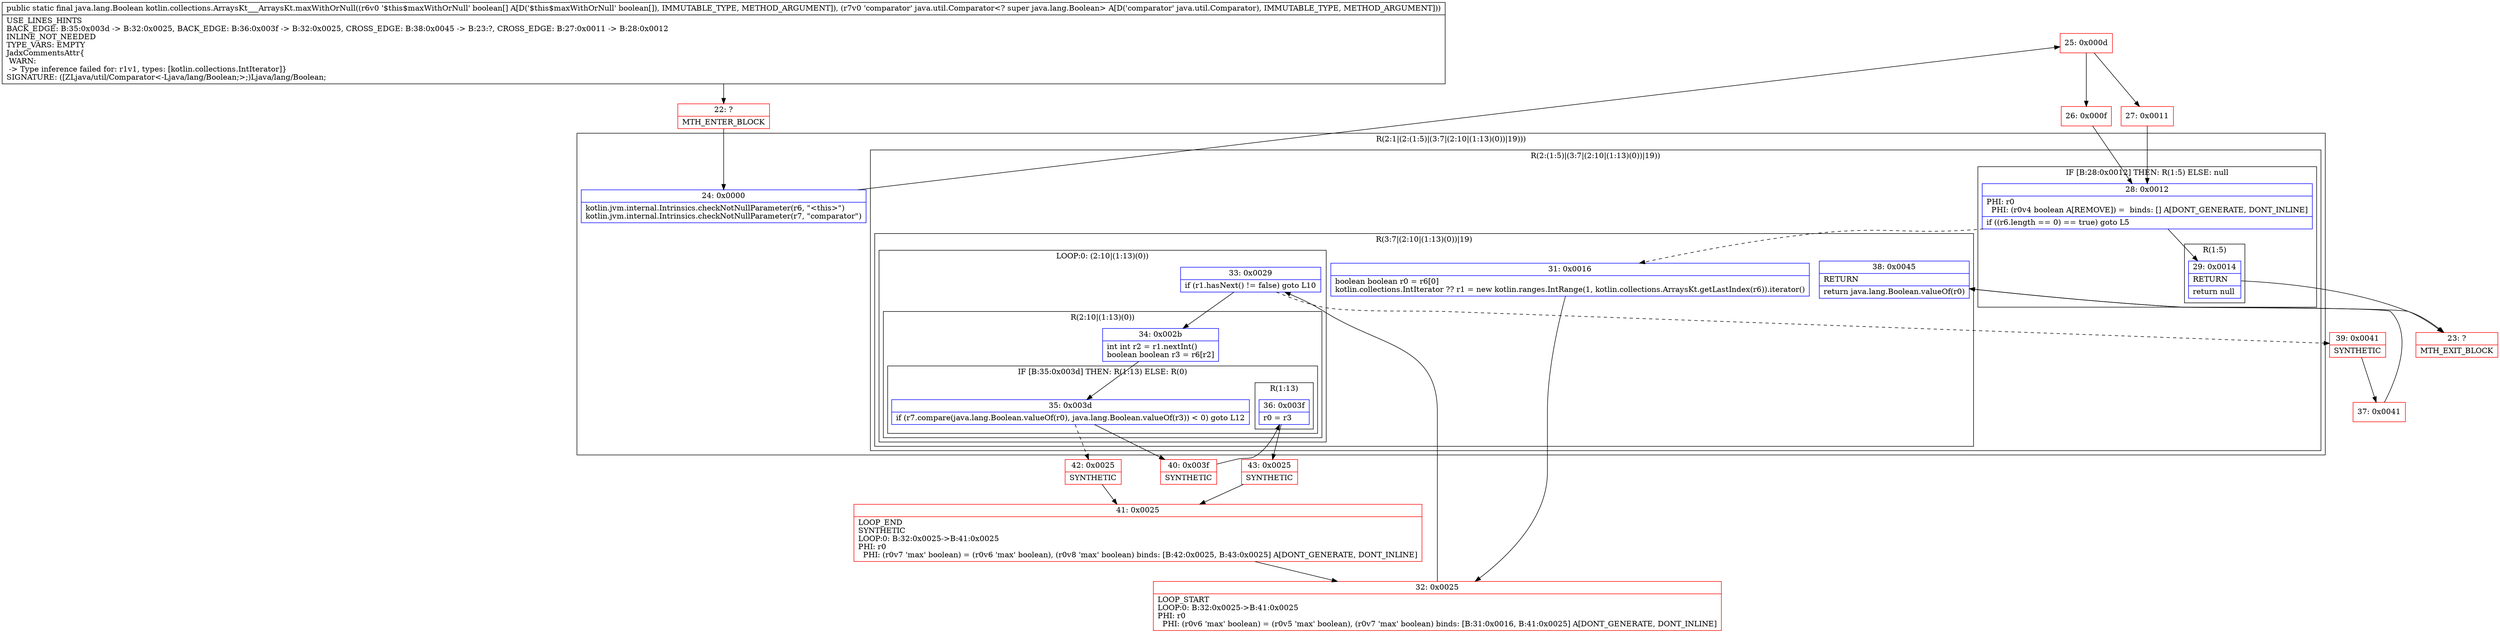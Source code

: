 digraph "CFG forkotlin.collections.ArraysKt___ArraysKt.maxWithOrNull([ZLjava\/util\/Comparator;)Ljava\/lang\/Boolean;" {
subgraph cluster_Region_3276774 {
label = "R(2:1|(2:(1:5)|(3:7|(2:10|(1:13)(0))|19)))";
node [shape=record,color=blue];
Node_24 [shape=record,label="{24\:\ 0x0000|kotlin.jvm.internal.Intrinsics.checkNotNullParameter(r6, \"\<this\>\")\lkotlin.jvm.internal.Intrinsics.checkNotNullParameter(r7, \"comparator\")\l}"];
subgraph cluster_Region_1033491120 {
label = "R(2:(1:5)|(3:7|(2:10|(1:13)(0))|19))";
node [shape=record,color=blue];
subgraph cluster_IfRegion_260166552 {
label = "IF [B:28:0x0012] THEN: R(1:5) ELSE: null";
node [shape=record,color=blue];
Node_28 [shape=record,label="{28\:\ 0x0012|PHI: r0 \l  PHI: (r0v4 boolean A[REMOVE]) =  binds: [] A[DONT_GENERATE, DONT_INLINE]\l|if ((r6.length == 0) == true) goto L5\l}"];
subgraph cluster_Region_245893195 {
label = "R(1:5)";
node [shape=record,color=blue];
Node_29 [shape=record,label="{29\:\ 0x0014|RETURN\l|return null\l}"];
}
}
subgraph cluster_Region_770154206 {
label = "R(3:7|(2:10|(1:13)(0))|19)";
node [shape=record,color=blue];
Node_31 [shape=record,label="{31\:\ 0x0016|boolean boolean r0 = r6[0]\lkotlin.collections.IntIterator ?? r1 = new kotlin.ranges.IntRange(1, kotlin.collections.ArraysKt.getLastIndex(r6)).iterator()\l}"];
subgraph cluster_LoopRegion_715787210 {
label = "LOOP:0: (2:10|(1:13)(0))";
node [shape=record,color=blue];
Node_33 [shape=record,label="{33\:\ 0x0029|if (r1.hasNext() != false) goto L10\l}"];
subgraph cluster_Region_1001025839 {
label = "R(2:10|(1:13)(0))";
node [shape=record,color=blue];
Node_34 [shape=record,label="{34\:\ 0x002b|int int r2 = r1.nextInt()\lboolean boolean r3 = r6[r2]\l}"];
subgraph cluster_IfRegion_1716189835 {
label = "IF [B:35:0x003d] THEN: R(1:13) ELSE: R(0)";
node [shape=record,color=blue];
Node_35 [shape=record,label="{35\:\ 0x003d|if (r7.compare(java.lang.Boolean.valueOf(r0), java.lang.Boolean.valueOf(r3)) \< 0) goto L12\l}"];
subgraph cluster_Region_204550675 {
label = "R(1:13)";
node [shape=record,color=blue];
Node_36 [shape=record,label="{36\:\ 0x003f|r0 = r3\l}"];
}
subgraph cluster_Region_32049335 {
label = "R(0)";
node [shape=record,color=blue];
}
}
}
}
Node_38 [shape=record,label="{38\:\ 0x0045|RETURN\l|return java.lang.Boolean.valueOf(r0)\l}"];
}
}
}
Node_22 [shape=record,color=red,label="{22\:\ ?|MTH_ENTER_BLOCK\l}"];
Node_25 [shape=record,color=red,label="{25\:\ 0x000d}"];
Node_26 [shape=record,color=red,label="{26\:\ 0x000f}"];
Node_23 [shape=record,color=red,label="{23\:\ ?|MTH_EXIT_BLOCK\l}"];
Node_32 [shape=record,color=red,label="{32\:\ 0x0025|LOOP_START\lLOOP:0: B:32:0x0025\-\>B:41:0x0025\lPHI: r0 \l  PHI: (r0v6 'max' boolean) = (r0v5 'max' boolean), (r0v7 'max' boolean) binds: [B:31:0x0016, B:41:0x0025] A[DONT_GENERATE, DONT_INLINE]\l}"];
Node_40 [shape=record,color=red,label="{40\:\ 0x003f|SYNTHETIC\l}"];
Node_43 [shape=record,color=red,label="{43\:\ 0x0025|SYNTHETIC\l}"];
Node_41 [shape=record,color=red,label="{41\:\ 0x0025|LOOP_END\lSYNTHETIC\lLOOP:0: B:32:0x0025\-\>B:41:0x0025\lPHI: r0 \l  PHI: (r0v7 'max' boolean) = (r0v6 'max' boolean), (r0v8 'max' boolean) binds: [B:42:0x0025, B:43:0x0025] A[DONT_GENERATE, DONT_INLINE]\l}"];
Node_42 [shape=record,color=red,label="{42\:\ 0x0025|SYNTHETIC\l}"];
Node_39 [shape=record,color=red,label="{39\:\ 0x0041|SYNTHETIC\l}"];
Node_37 [shape=record,color=red,label="{37\:\ 0x0041}"];
Node_27 [shape=record,color=red,label="{27\:\ 0x0011}"];
MethodNode[shape=record,label="{public static final java.lang.Boolean kotlin.collections.ArraysKt___ArraysKt.maxWithOrNull((r6v0 '$this$maxWithOrNull' boolean[] A[D('$this$maxWithOrNull' boolean[]), IMMUTABLE_TYPE, METHOD_ARGUMENT]), (r7v0 'comparator' java.util.Comparator\<? super java.lang.Boolean\> A[D('comparator' java.util.Comparator), IMMUTABLE_TYPE, METHOD_ARGUMENT]))  | USE_LINES_HINTS\lBACK_EDGE: B:35:0x003d \-\> B:32:0x0025, BACK_EDGE: B:36:0x003f \-\> B:32:0x0025, CROSS_EDGE: B:38:0x0045 \-\> B:23:?, CROSS_EDGE: B:27:0x0011 \-\> B:28:0x0012\lINLINE_NOT_NEEDED\lTYPE_VARS: EMPTY\lJadxCommentsAttr\{\l WARN: \l \-\> Type inference failed for: r1v1, types: [kotlin.collections.IntIterator]\}\lSIGNATURE: ([ZLjava\/util\/Comparator\<\-Ljava\/lang\/Boolean;\>;)Ljava\/lang\/Boolean;\l}"];
MethodNode -> Node_22;Node_24 -> Node_25;
Node_28 -> Node_29;
Node_28 -> Node_31[style=dashed];
Node_29 -> Node_23;
Node_31 -> Node_32;
Node_33 -> Node_34;
Node_33 -> Node_39[style=dashed];
Node_34 -> Node_35;
Node_35 -> Node_40;
Node_35 -> Node_42[style=dashed];
Node_36 -> Node_43;
Node_38 -> Node_23;
Node_22 -> Node_24;
Node_25 -> Node_26;
Node_25 -> Node_27;
Node_26 -> Node_28;
Node_32 -> Node_33;
Node_40 -> Node_36;
Node_43 -> Node_41;
Node_41 -> Node_32;
Node_42 -> Node_41;
Node_39 -> Node_37;
Node_37 -> Node_38;
Node_27 -> Node_28;
}


